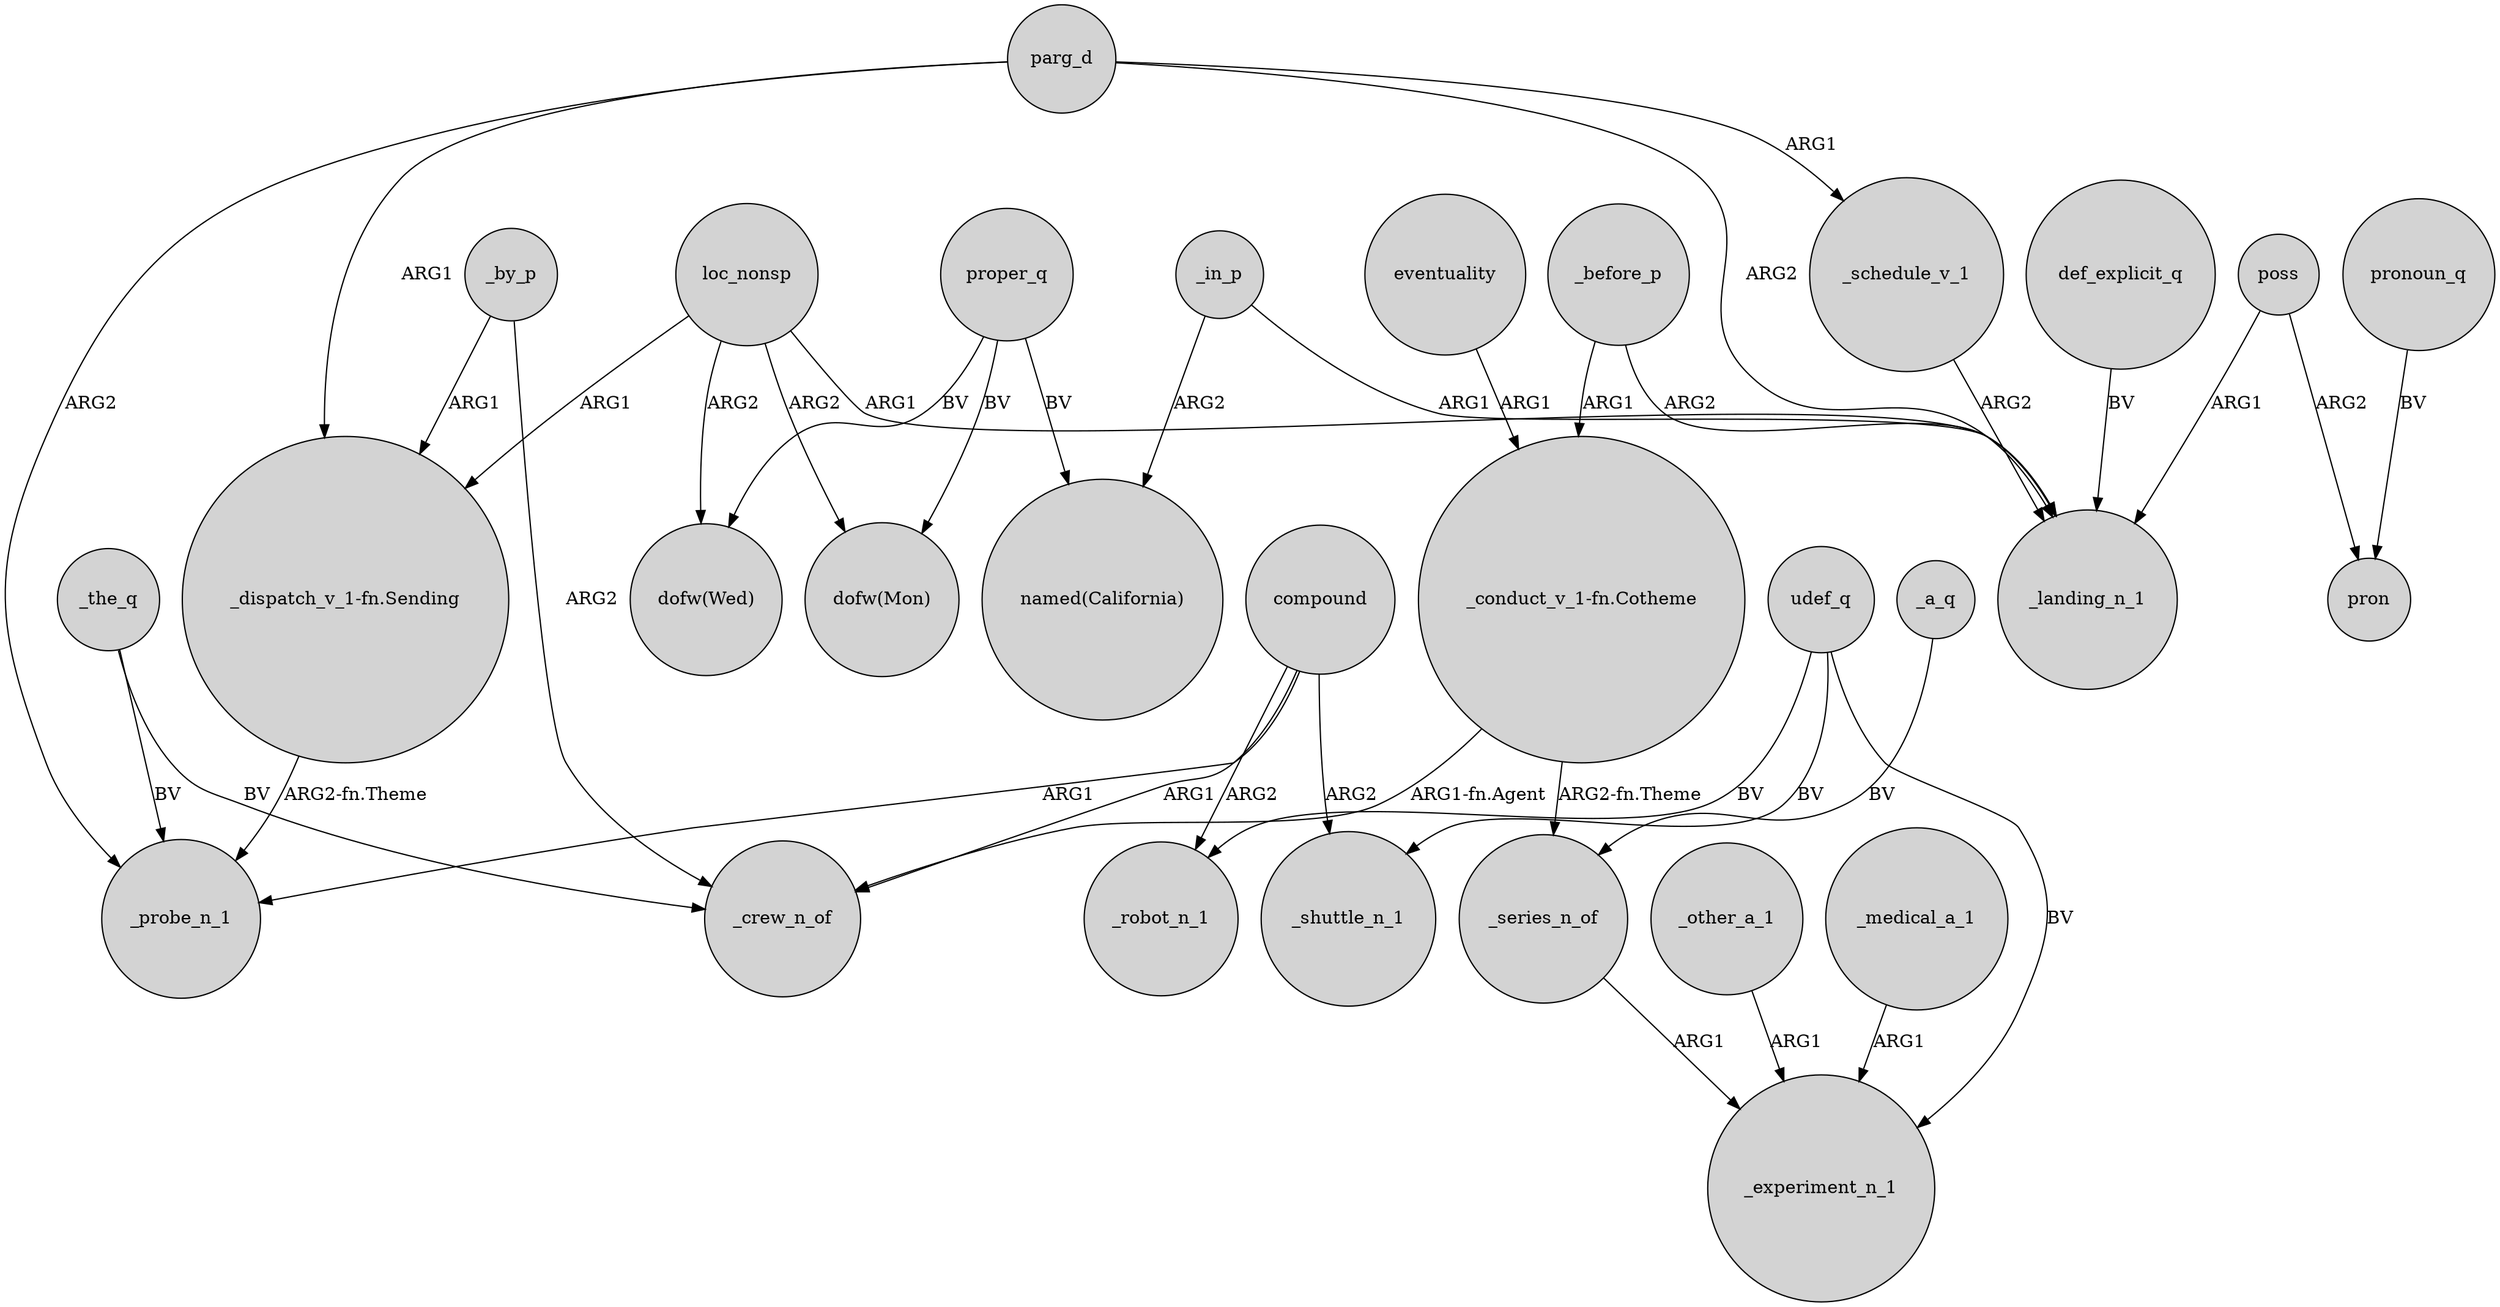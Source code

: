 digraph {
	node [shape=circle style=filled]
	_in_p -> "named(California)" [label=ARG2]
	_the_q -> _crew_n_of [label=BV]
	compound -> _robot_n_1 [label=ARG2]
	_series_n_of -> _experiment_n_1 [label=ARG1]
	poss -> pron [label=ARG2]
	compound -> _shuttle_n_1 [label=ARG2]
	udef_q -> _shuttle_n_1 [label=BV]
	parg_d -> "_dispatch_v_1-fn.Sending" [label=ARG1]
	_by_p -> _crew_n_of [label=ARG2]
	_by_p -> "_dispatch_v_1-fn.Sending" [label=ARG1]
	proper_q -> "named(California)" [label=BV]
	_other_a_1 -> _experiment_n_1 [label=ARG1]
	poss -> _landing_n_1 [label=ARG1]
	_schedule_v_1 -> _landing_n_1 [label=ARG2]
	"_conduct_v_1-fn.Cotheme" -> _series_n_of [label="ARG2-fn.Theme"]
	_before_p -> "_conduct_v_1-fn.Cotheme" [label=ARG1]
	compound -> _probe_n_1 [label=ARG1]
	pronoun_q -> pron [label=BV]
	"_conduct_v_1-fn.Cotheme" -> _crew_n_of [label="ARG1-fn.Agent"]
	parg_d -> _probe_n_1 [label=ARG2]
	_before_p -> _landing_n_1 [label=ARG2]
	proper_q -> "dofw(Wed)" [label=BV]
	loc_nonsp -> _landing_n_1 [label=ARG1]
	_a_q -> _series_n_of [label=BV]
	proper_q -> "dofw(Mon)" [label=BV]
	def_explicit_q -> _landing_n_1 [label=BV]
	udef_q -> _experiment_n_1 [label=BV]
	"_dispatch_v_1-fn.Sending" -> _probe_n_1 [label="ARG2-fn.Theme"]
	_the_q -> _probe_n_1 [label=BV]
	loc_nonsp -> "dofw(Mon)" [label=ARG2]
	udef_q -> _robot_n_1 [label=BV]
	parg_d -> _schedule_v_1 [label=ARG1]
	compound -> _crew_n_of [label=ARG1]
	loc_nonsp -> "dofw(Wed)" [label=ARG2]
	eventuality -> "_conduct_v_1-fn.Cotheme" [label=ARG1]
	parg_d -> _landing_n_1 [label=ARG2]
	_in_p -> _landing_n_1 [label=ARG1]
	loc_nonsp -> "_dispatch_v_1-fn.Sending" [label=ARG1]
	_medical_a_1 -> _experiment_n_1 [label=ARG1]
}
